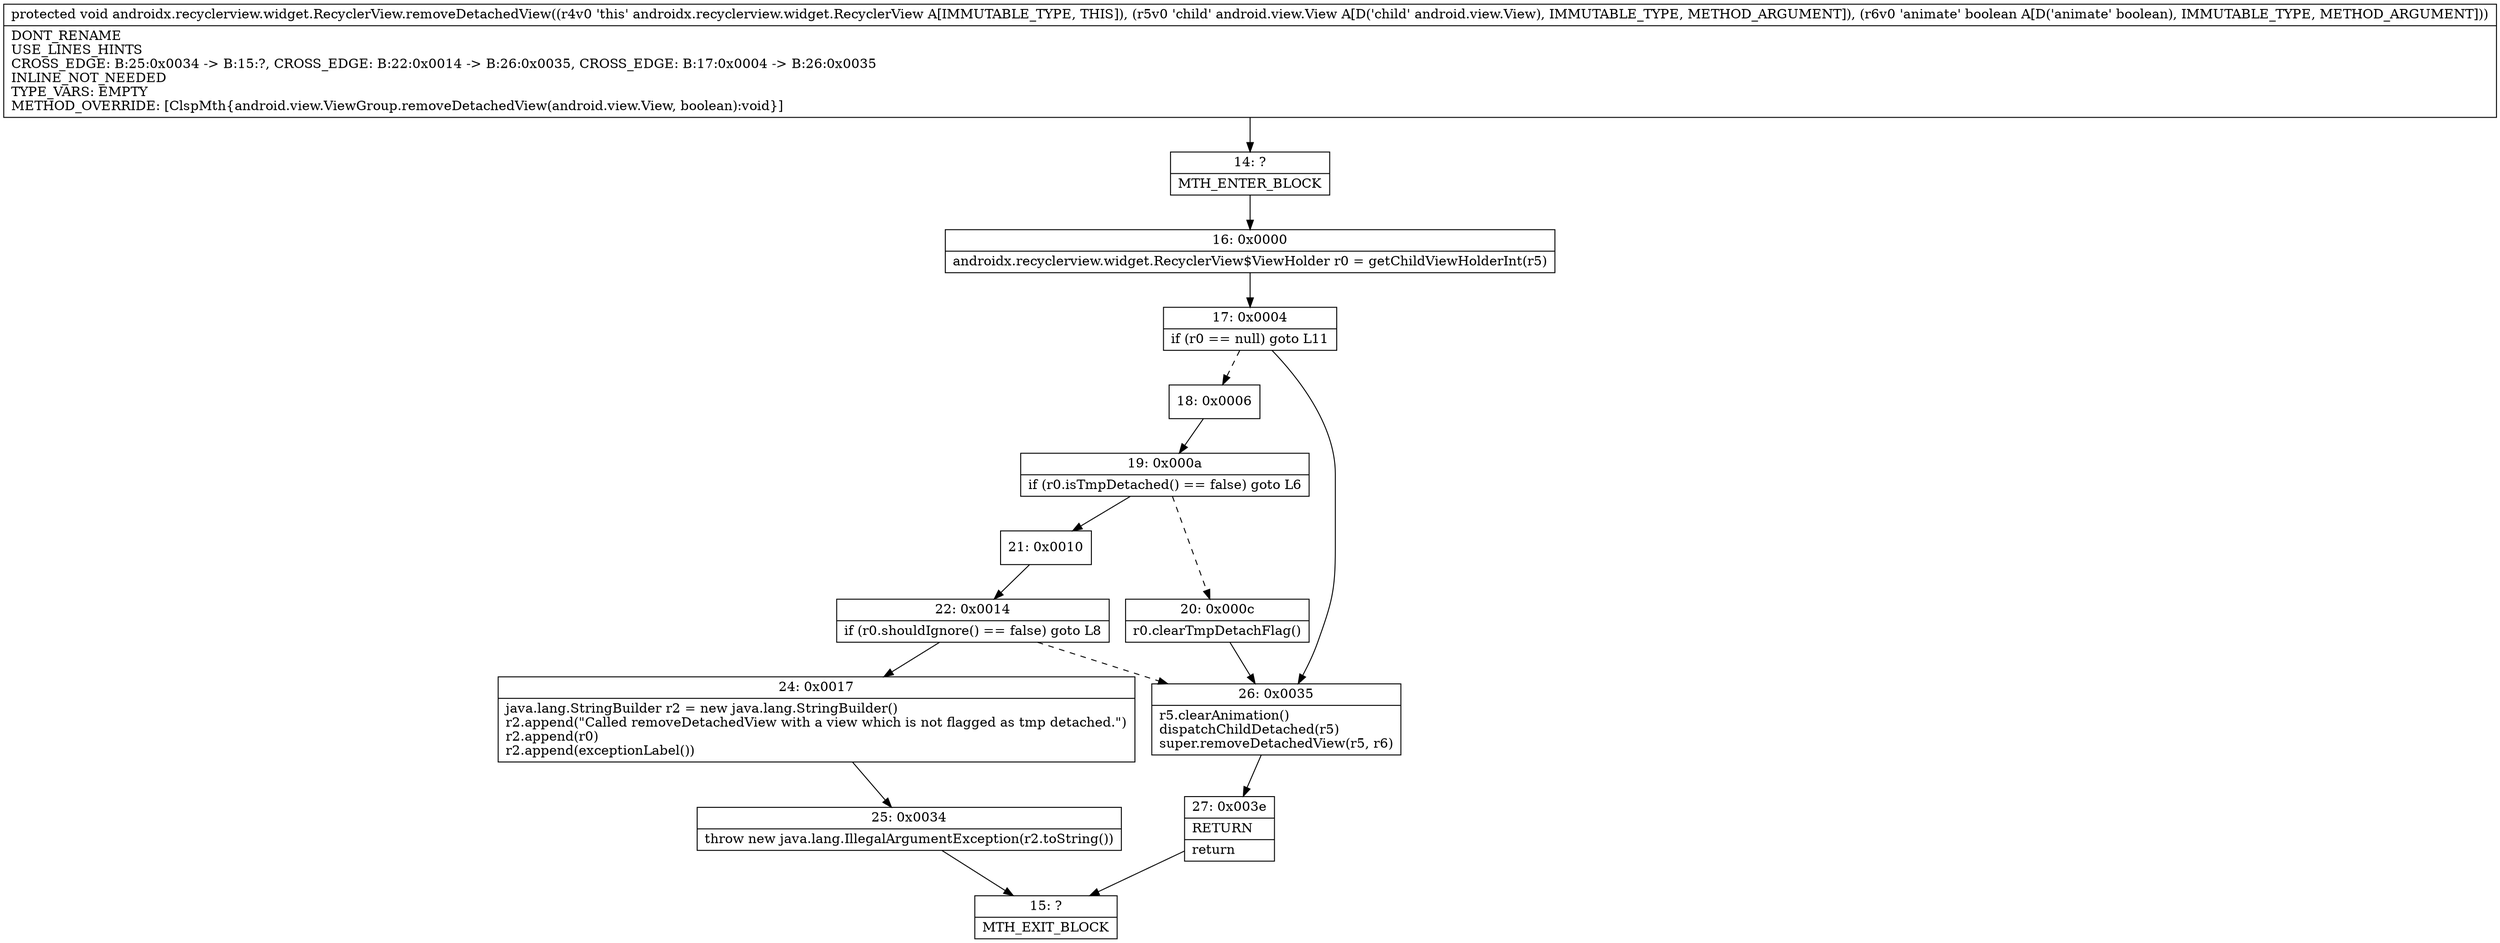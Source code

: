 digraph "CFG forandroidx.recyclerview.widget.RecyclerView.removeDetachedView(Landroid\/view\/View;Z)V" {
Node_14 [shape=record,label="{14\:\ ?|MTH_ENTER_BLOCK\l}"];
Node_16 [shape=record,label="{16\:\ 0x0000|androidx.recyclerview.widget.RecyclerView$ViewHolder r0 = getChildViewHolderInt(r5)\l}"];
Node_17 [shape=record,label="{17\:\ 0x0004|if (r0 == null) goto L11\l}"];
Node_18 [shape=record,label="{18\:\ 0x0006}"];
Node_19 [shape=record,label="{19\:\ 0x000a|if (r0.isTmpDetached() == false) goto L6\l}"];
Node_20 [shape=record,label="{20\:\ 0x000c|r0.clearTmpDetachFlag()\l}"];
Node_21 [shape=record,label="{21\:\ 0x0010}"];
Node_22 [shape=record,label="{22\:\ 0x0014|if (r0.shouldIgnore() == false) goto L8\l}"];
Node_24 [shape=record,label="{24\:\ 0x0017|java.lang.StringBuilder r2 = new java.lang.StringBuilder()\lr2.append(\"Called removeDetachedView with a view which is not flagged as tmp detached.\")\lr2.append(r0)\lr2.append(exceptionLabel())\l}"];
Node_25 [shape=record,label="{25\:\ 0x0034|throw new java.lang.IllegalArgumentException(r2.toString())\l}"];
Node_15 [shape=record,label="{15\:\ ?|MTH_EXIT_BLOCK\l}"];
Node_26 [shape=record,label="{26\:\ 0x0035|r5.clearAnimation()\ldispatchChildDetached(r5)\lsuper.removeDetachedView(r5, r6)\l}"];
Node_27 [shape=record,label="{27\:\ 0x003e|RETURN\l|return\l}"];
MethodNode[shape=record,label="{protected void androidx.recyclerview.widget.RecyclerView.removeDetachedView((r4v0 'this' androidx.recyclerview.widget.RecyclerView A[IMMUTABLE_TYPE, THIS]), (r5v0 'child' android.view.View A[D('child' android.view.View), IMMUTABLE_TYPE, METHOD_ARGUMENT]), (r6v0 'animate' boolean A[D('animate' boolean), IMMUTABLE_TYPE, METHOD_ARGUMENT]))  | DONT_RENAME\lUSE_LINES_HINTS\lCROSS_EDGE: B:25:0x0034 \-\> B:15:?, CROSS_EDGE: B:22:0x0014 \-\> B:26:0x0035, CROSS_EDGE: B:17:0x0004 \-\> B:26:0x0035\lINLINE_NOT_NEEDED\lTYPE_VARS: EMPTY\lMETHOD_OVERRIDE: [ClspMth\{android.view.ViewGroup.removeDetachedView(android.view.View, boolean):void\}]\l}"];
MethodNode -> Node_14;Node_14 -> Node_16;
Node_16 -> Node_17;
Node_17 -> Node_18[style=dashed];
Node_17 -> Node_26;
Node_18 -> Node_19;
Node_19 -> Node_20[style=dashed];
Node_19 -> Node_21;
Node_20 -> Node_26;
Node_21 -> Node_22;
Node_22 -> Node_24;
Node_22 -> Node_26[style=dashed];
Node_24 -> Node_25;
Node_25 -> Node_15;
Node_26 -> Node_27;
Node_27 -> Node_15;
}

